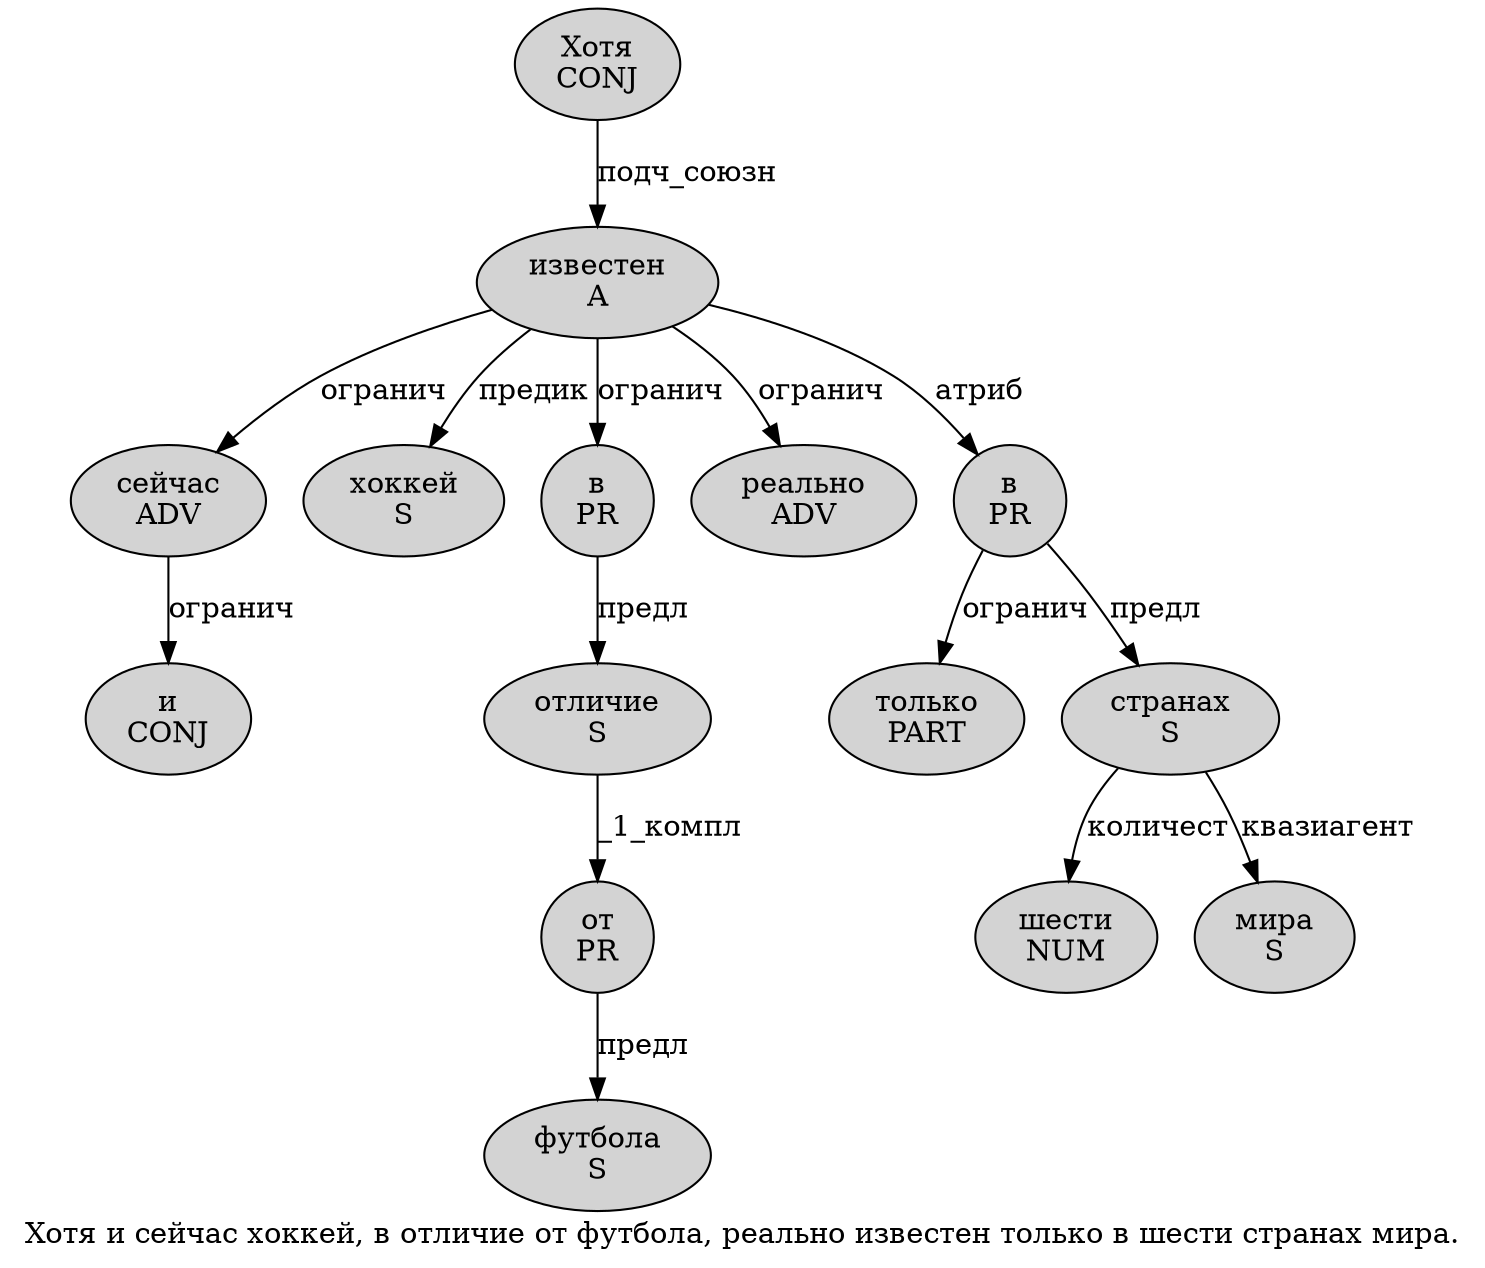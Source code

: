 digraph SENTENCE_3768 {
	graph [label="Хотя и сейчас хоккей, в отличие от футбола, реально известен только в шести странах мира."]
	node [style=filled]
		0 [label="Хотя
CONJ" color="" fillcolor=lightgray penwidth=1 shape=ellipse]
		1 [label="и
CONJ" color="" fillcolor=lightgray penwidth=1 shape=ellipse]
		2 [label="сейчас
ADV" color="" fillcolor=lightgray penwidth=1 shape=ellipse]
		3 [label="хоккей
S" color="" fillcolor=lightgray penwidth=1 shape=ellipse]
		5 [label="в
PR" color="" fillcolor=lightgray penwidth=1 shape=ellipse]
		6 [label="отличие
S" color="" fillcolor=lightgray penwidth=1 shape=ellipse]
		7 [label="от
PR" color="" fillcolor=lightgray penwidth=1 shape=ellipse]
		8 [label="футбола
S" color="" fillcolor=lightgray penwidth=1 shape=ellipse]
		10 [label="реально
ADV" color="" fillcolor=lightgray penwidth=1 shape=ellipse]
		11 [label="известен
A" color="" fillcolor=lightgray penwidth=1 shape=ellipse]
		12 [label="только
PART" color="" fillcolor=lightgray penwidth=1 shape=ellipse]
		13 [label="в
PR" color="" fillcolor=lightgray penwidth=1 shape=ellipse]
		14 [label="шести
NUM" color="" fillcolor=lightgray penwidth=1 shape=ellipse]
		15 [label="странах
S" color="" fillcolor=lightgray penwidth=1 shape=ellipse]
		16 [label="мира
S" color="" fillcolor=lightgray penwidth=1 shape=ellipse]
			7 -> 8 [label="предл"]
			5 -> 6 [label="предл"]
			13 -> 12 [label="огранич"]
			13 -> 15 [label="предл"]
			15 -> 14 [label="количест"]
			15 -> 16 [label="квазиагент"]
			2 -> 1 [label="огранич"]
			6 -> 7 [label="_1_компл"]
			0 -> 11 [label="подч_союзн"]
			11 -> 2 [label="огранич"]
			11 -> 3 [label="предик"]
			11 -> 5 [label="огранич"]
			11 -> 10 [label="огранич"]
			11 -> 13 [label="атриб"]
}